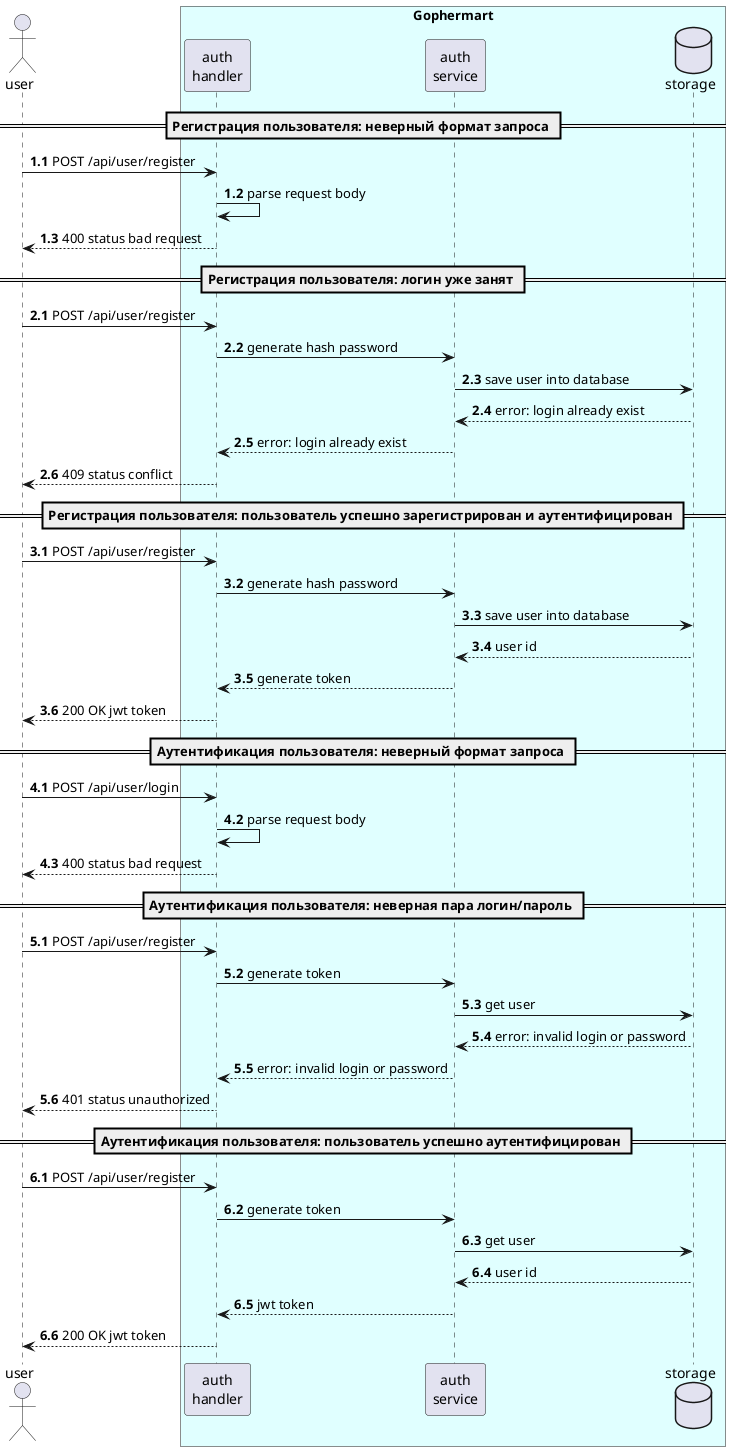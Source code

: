 @startuml
'https://plantuml.com/sequence-diagram
actor user
box "Gophermart" #LightCyan
participant "auth\nhandler"
participant "auth\nservice"
database storage
end box

== Регистрация пользователя: неверный формат запроса ==
autonumber 1.1
user -> "auth\nhandler": POST /api/user/register
"auth\nhandler" -> "auth\nhandler": parse request body
"auth\nhandler" --> user: 400 status bad request
== Регистрация пользователя: логин уже занят ==
autonumber 2.1
user -> "auth\nhandler": POST /api/user/register
"auth\nhandler" -> "auth\nservice": generate hash password
"auth\nservice" -> storage: save user into database
storage --> "auth\nservice": error: login already exist
"auth\nservice" --> "auth\nhandler": error: login already exist
"auth\nhandler" --> user: 409 status conflict
== Регистрация пользователя: пользователь успешно зарегистрирован и аутентифицирован ==
autonumber 3.1
user -> "auth\nhandler": POST /api/user/register
"auth\nhandler" -> "auth\nservice": generate hash password
"auth\nservice" -> storage: save user into database
storage --> "auth\nservice": user id
"auth\nservice" --> "auth\nhandler": generate token
"auth\nhandler" --> user: 200 OK jwt token

== Аутентификация пользователя: неверный формат запроса ==
autonumber 4.1
user -> "auth\nhandler": POST /api/user/login
"auth\nhandler" -> "auth\nhandler": parse request body
"auth\nhandler" --> user: 400 status bad request

== Аутентификация пользователя: неверная пара логин/пароль ==
autonumber 5.1
user -> "auth\nhandler": POST /api/user/register
"auth\nhandler" -> "auth\nservice": generate token
"auth\nservice" -> storage: get user
storage --> "auth\nservice": error: invalid login or password
"auth\nservice" --> "auth\nhandler": error: invalid login or password
"auth\nhandler" --> user: 401 status unauthorized

== Аутентификация пользователя: пользователь успешно аутентифицирован ==
autonumber 6.1
user -> "auth\nhandler": POST /api/user/register
"auth\nhandler" -> "auth\nservice": generate token
"auth\nservice" -> storage: get user
storage --> "auth\nservice": user id
"auth\nservice" --> "auth\nhandler": jwt token
"auth\nhandler" --> user: 200 OK jwt token
@enduml